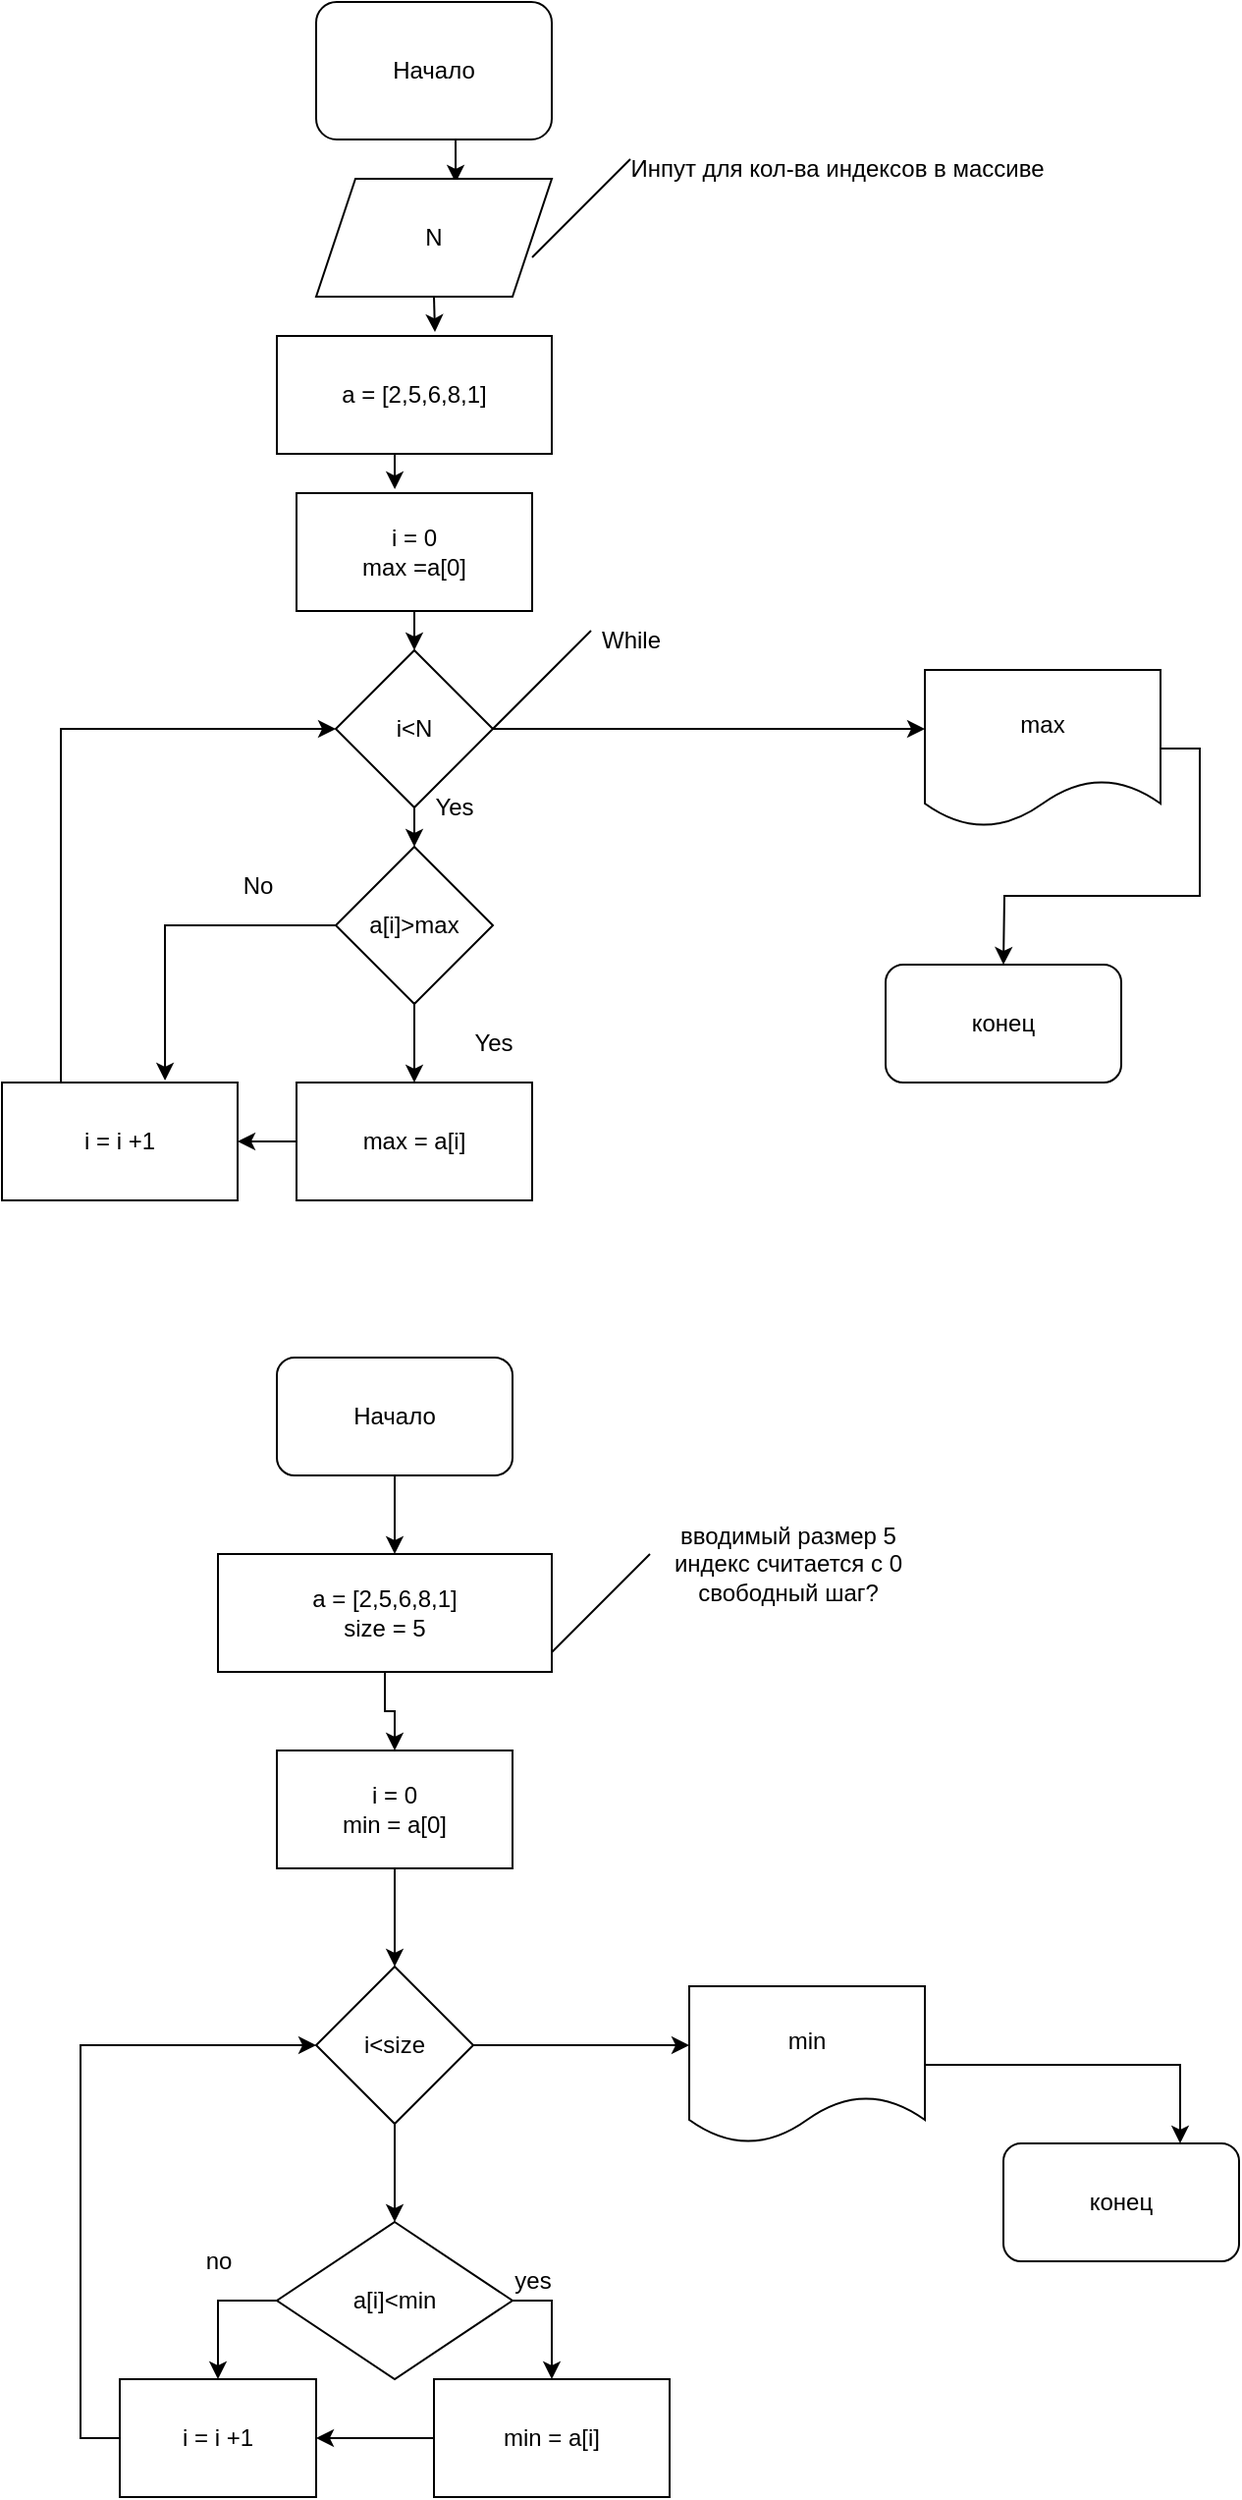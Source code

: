 <mxfile version="20.0.4" type="github">
  <diagram id="hOv4CMc3h8eQaiwRDZ-S" name="Page-1">
    <mxGraphModel dx="1164" dy="830" grid="1" gridSize="10" guides="1" tooltips="1" connect="1" arrows="1" fold="1" page="1" pageScale="1" pageWidth="1654" pageHeight="2336" math="0" shadow="0">
      <root>
        <mxCell id="0" />
        <mxCell id="1" parent="0" />
        <mxCell id="QKbRD4LOsCRDeP-cugI2-16" style="edgeStyle=orthogonalEdgeStyle;rounded=0;orthogonalLoop=1;jettySize=auto;html=1;exitX=0.5;exitY=1;exitDx=0;exitDy=0;entryX=0.592;entryY=0.033;entryDx=0;entryDy=0;entryPerimeter=0;" parent="1" source="QKbRD4LOsCRDeP-cugI2-1" target="QKbRD4LOsCRDeP-cugI2-3" edge="1">
          <mxGeometry relative="1" as="geometry" />
        </mxCell>
        <mxCell id="QKbRD4LOsCRDeP-cugI2-1" value="&lt;font style=&quot;vertical-align: inherit;&quot;&gt;&lt;font style=&quot;vertical-align: inherit;&quot;&gt;Начало&lt;/font&gt;&lt;/font&gt;" style="rounded=1;whiteSpace=wrap;html=1;" parent="1" vertex="1">
          <mxGeometry x="290" y="30" width="120" height="70" as="geometry" />
        </mxCell>
        <mxCell id="QKbRD4LOsCRDeP-cugI2-5" style="edgeStyle=orthogonalEdgeStyle;rounded=0;orthogonalLoop=1;jettySize=auto;html=1;exitX=0.5;exitY=1;exitDx=0;exitDy=0;entryX=0.575;entryY=-0.033;entryDx=0;entryDy=0;entryPerimeter=0;" parent="1" source="QKbRD4LOsCRDeP-cugI2-3" target="QKbRD4LOsCRDeP-cugI2-4" edge="1">
          <mxGeometry relative="1" as="geometry" />
        </mxCell>
        <mxCell id="QKbRD4LOsCRDeP-cugI2-3" value="N" style="shape=parallelogram;perimeter=parallelogramPerimeter;whiteSpace=wrap;html=1;fixedSize=1;" parent="1" vertex="1">
          <mxGeometry x="290" y="120" width="120" height="60" as="geometry" />
        </mxCell>
        <mxCell id="QKbRD4LOsCRDeP-cugI2-17" style="edgeStyle=orthogonalEdgeStyle;rounded=0;orthogonalLoop=1;jettySize=auto;html=1;exitX=0.5;exitY=1;exitDx=0;exitDy=0;entryX=0.417;entryY=-0.033;entryDx=0;entryDy=0;entryPerimeter=0;" parent="1" source="QKbRD4LOsCRDeP-cugI2-4" target="QKbRD4LOsCRDeP-cugI2-14" edge="1">
          <mxGeometry relative="1" as="geometry" />
        </mxCell>
        <mxCell id="QKbRD4LOsCRDeP-cugI2-4" value="a = [2,5,6,8,1]" style="rounded=0;whiteSpace=wrap;html=1;" parent="1" vertex="1">
          <mxGeometry x="270" y="200" width="140" height="60" as="geometry" />
        </mxCell>
        <mxCell id="QKbRD4LOsCRDeP-cugI2-7" value="" style="endArrow=none;html=1;rounded=0;" parent="1" edge="1">
          <mxGeometry width="50" height="50" relative="1" as="geometry">
            <mxPoint x="400" y="160" as="sourcePoint" />
            <mxPoint x="450" y="110" as="targetPoint" />
          </mxGeometry>
        </mxCell>
        <mxCell id="QKbRD4LOsCRDeP-cugI2-9" value="Инпут для кол-ва индексов в массиве" style="text;html=1;align=center;verticalAlign=middle;resizable=0;points=[];autosize=1;strokeColor=none;fillColor=none;" parent="1" vertex="1">
          <mxGeometry x="440" y="100" width="230" height="30" as="geometry" />
        </mxCell>
        <mxCell id="QKbRD4LOsCRDeP-cugI2-18" style="edgeStyle=orthogonalEdgeStyle;rounded=0;orthogonalLoop=1;jettySize=auto;html=1;exitX=0.5;exitY=1;exitDx=0;exitDy=0;" parent="1" source="QKbRD4LOsCRDeP-cugI2-10" edge="1">
          <mxGeometry relative="1" as="geometry">
            <mxPoint x="340" y="460" as="targetPoint" />
          </mxGeometry>
        </mxCell>
        <mxCell id="x33IBUeL9OFxQDD6_skh-16" style="edgeStyle=orthogonalEdgeStyle;rounded=0;orthogonalLoop=1;jettySize=auto;html=1;exitX=1;exitY=0.5;exitDx=0;exitDy=0;" parent="1" source="QKbRD4LOsCRDeP-cugI2-10" edge="1">
          <mxGeometry relative="1" as="geometry">
            <mxPoint x="600" y="400" as="targetPoint" />
          </mxGeometry>
        </mxCell>
        <mxCell id="QKbRD4LOsCRDeP-cugI2-10" value="&lt;font style=&quot;vertical-align: inherit;&quot;&gt;&lt;font style=&quot;vertical-align: inherit;&quot;&gt;i&amp;lt;N&lt;/font&gt;&lt;/font&gt;" style="rhombus;whiteSpace=wrap;html=1;" parent="1" vertex="1">
          <mxGeometry x="300" y="360" width="80" height="80" as="geometry" />
        </mxCell>
        <mxCell id="QKbRD4LOsCRDeP-cugI2-15" style="edgeStyle=orthogonalEdgeStyle;rounded=0;orthogonalLoop=1;jettySize=auto;html=1;exitX=0.5;exitY=1;exitDx=0;exitDy=0;entryX=0.5;entryY=0;entryDx=0;entryDy=0;" parent="1" source="QKbRD4LOsCRDeP-cugI2-14" target="QKbRD4LOsCRDeP-cugI2-10" edge="1">
          <mxGeometry relative="1" as="geometry" />
        </mxCell>
        <mxCell id="QKbRD4LOsCRDeP-cugI2-14" value="&lt;font style=&quot;vertical-align: inherit;&quot;&gt;&lt;font style=&quot;vertical-align: inherit;&quot;&gt;&lt;font style=&quot;vertical-align: inherit;&quot;&gt;&lt;font style=&quot;vertical-align: inherit;&quot;&gt;&lt;font style=&quot;vertical-align: inherit;&quot;&gt;&lt;font style=&quot;vertical-align: inherit;&quot;&gt;&lt;font style=&quot;vertical-align: inherit;&quot;&gt;&lt;font style=&quot;vertical-align: inherit;&quot;&gt;i = 0&lt;br&gt;max =a[0]&lt;br&gt;&lt;/font&gt;&lt;/font&gt;&lt;/font&gt;&lt;/font&gt;&lt;/font&gt;&lt;/font&gt;&lt;/font&gt;&lt;/font&gt;" style="rounded=0;whiteSpace=wrap;html=1;" parent="1" vertex="1">
          <mxGeometry x="280" y="280" width="120" height="60" as="geometry" />
        </mxCell>
        <mxCell id="QKbRD4LOsCRDeP-cugI2-20" value="Yes" style="text;html=1;align=center;verticalAlign=middle;resizable=0;points=[];autosize=1;strokeColor=none;fillColor=none;" parent="1" vertex="1">
          <mxGeometry x="340" y="425" width="40" height="30" as="geometry" />
        </mxCell>
        <mxCell id="QKbRD4LOsCRDeP-cugI2-22" value="" style="endArrow=none;html=1;rounded=0;" parent="1" edge="1">
          <mxGeometry width="50" height="50" relative="1" as="geometry">
            <mxPoint x="380" y="400" as="sourcePoint" />
            <mxPoint x="430" y="350" as="targetPoint" />
          </mxGeometry>
        </mxCell>
        <mxCell id="QKbRD4LOsCRDeP-cugI2-23" value="While" style="text;html=1;align=center;verticalAlign=middle;resizable=0;points=[];autosize=1;strokeColor=none;fillColor=none;" parent="1" vertex="1">
          <mxGeometry x="425" y="340" width="50" height="30" as="geometry" />
        </mxCell>
        <mxCell id="x33IBUeL9OFxQDD6_skh-7" style="edgeStyle=orthogonalEdgeStyle;rounded=0;orthogonalLoop=1;jettySize=auto;html=1;exitX=0.5;exitY=1;exitDx=0;exitDy=0;entryX=0.5;entryY=0;entryDx=0;entryDy=0;" parent="1" source="QKbRD4LOsCRDeP-cugI2-24" target="x33IBUeL9OFxQDD6_skh-5" edge="1">
          <mxGeometry relative="1" as="geometry" />
        </mxCell>
        <mxCell id="x33IBUeL9OFxQDD6_skh-10" style="edgeStyle=orthogonalEdgeStyle;rounded=0;orthogonalLoop=1;jettySize=auto;html=1;exitX=0;exitY=0.5;exitDx=0;exitDy=0;entryX=0.692;entryY=-0.017;entryDx=0;entryDy=0;entryPerimeter=0;" parent="1" source="QKbRD4LOsCRDeP-cugI2-24" target="x33IBUeL9OFxQDD6_skh-8" edge="1">
          <mxGeometry relative="1" as="geometry" />
        </mxCell>
        <mxCell id="QKbRD4LOsCRDeP-cugI2-24" value="&lt;font style=&quot;vertical-align: inherit;&quot;&gt;&lt;font style=&quot;vertical-align: inherit;&quot;&gt;а[i]&amp;gt;max&lt;/font&gt;&lt;/font&gt;" style="rhombus;whiteSpace=wrap;html=1;" parent="1" vertex="1">
          <mxGeometry x="300" y="460" width="80" height="80" as="geometry" />
        </mxCell>
        <mxCell id="x33IBUeL9OFxQDD6_skh-3" value="Yes" style="text;html=1;align=center;verticalAlign=middle;resizable=0;points=[];autosize=1;strokeColor=none;fillColor=none;" parent="1" vertex="1">
          <mxGeometry x="360" y="545" width="40" height="30" as="geometry" />
        </mxCell>
        <mxCell id="x33IBUeL9OFxQDD6_skh-9" style="edgeStyle=orthogonalEdgeStyle;rounded=0;orthogonalLoop=1;jettySize=auto;html=1;exitX=0;exitY=0.5;exitDx=0;exitDy=0;entryX=1;entryY=0.5;entryDx=0;entryDy=0;" parent="1" source="x33IBUeL9OFxQDD6_skh-5" target="x33IBUeL9OFxQDD6_skh-8" edge="1">
          <mxGeometry relative="1" as="geometry" />
        </mxCell>
        <mxCell id="x33IBUeL9OFxQDD6_skh-5" value="max = a[i]" style="rounded=0;whiteSpace=wrap;html=1;" parent="1" vertex="1">
          <mxGeometry x="280" y="580" width="120" height="60" as="geometry" />
        </mxCell>
        <mxCell id="x33IBUeL9OFxQDD6_skh-15" style="edgeStyle=orthogonalEdgeStyle;rounded=0;orthogonalLoop=1;jettySize=auto;html=1;exitX=0.25;exitY=0;exitDx=0;exitDy=0;entryX=0;entryY=0.5;entryDx=0;entryDy=0;" parent="1" source="x33IBUeL9OFxQDD6_skh-8" target="QKbRD4LOsCRDeP-cugI2-10" edge="1">
          <mxGeometry relative="1" as="geometry" />
        </mxCell>
        <mxCell id="x33IBUeL9OFxQDD6_skh-8" value="i = i +1" style="rounded=0;whiteSpace=wrap;html=1;" parent="1" vertex="1">
          <mxGeometry x="130" y="580" width="120" height="60" as="geometry" />
        </mxCell>
        <mxCell id="x33IBUeL9OFxQDD6_skh-11" value="No" style="text;html=1;align=center;verticalAlign=middle;resizable=0;points=[];autosize=1;strokeColor=none;fillColor=none;" parent="1" vertex="1">
          <mxGeometry x="240" y="465" width="40" height="30" as="geometry" />
        </mxCell>
        <mxCell id="x33IBUeL9OFxQDD6_skh-18" style="edgeStyle=orthogonalEdgeStyle;rounded=0;orthogonalLoop=1;jettySize=auto;html=1;exitX=1;exitY=0.5;exitDx=0;exitDy=0;" parent="1" source="x33IBUeL9OFxQDD6_skh-17" edge="1">
          <mxGeometry relative="1" as="geometry">
            <mxPoint x="640" y="520" as="targetPoint" />
          </mxGeometry>
        </mxCell>
        <mxCell id="x33IBUeL9OFxQDD6_skh-17" value="max" style="shape=document;whiteSpace=wrap;html=1;boundedLbl=1;" parent="1" vertex="1">
          <mxGeometry x="600" y="370" width="120" height="80" as="geometry" />
        </mxCell>
        <mxCell id="x33IBUeL9OFxQDD6_skh-19" value="конец" style="rounded=1;whiteSpace=wrap;html=1;" parent="1" vertex="1">
          <mxGeometry x="580" y="520" width="120" height="60" as="geometry" />
        </mxCell>
        <mxCell id="abF6mprupppWIq8DB4ML-5" style="edgeStyle=orthogonalEdgeStyle;rounded=0;orthogonalLoop=1;jettySize=auto;html=1;exitX=0.5;exitY=1;exitDx=0;exitDy=0;" parent="1" source="abF6mprupppWIq8DB4ML-2" edge="1">
          <mxGeometry relative="1" as="geometry">
            <mxPoint x="330" y="820" as="targetPoint" />
          </mxGeometry>
        </mxCell>
        <mxCell id="abF6mprupppWIq8DB4ML-2" value="Начало" style="rounded=1;whiteSpace=wrap;html=1;" parent="1" vertex="1">
          <mxGeometry x="270" y="720" width="120" height="60" as="geometry" />
        </mxCell>
        <mxCell id="abF6mprupppWIq8DB4ML-7" style="edgeStyle=orthogonalEdgeStyle;rounded=0;orthogonalLoop=1;jettySize=auto;html=1;exitX=0.5;exitY=1;exitDx=0;exitDy=0;" parent="1" source="abF6mprupppWIq8DB4ML-3" target="abF6mprupppWIq8DB4ML-6" edge="1">
          <mxGeometry relative="1" as="geometry" />
        </mxCell>
        <mxCell id="abF6mprupppWIq8DB4ML-3" value="a = [2,5,6,8,1]&lt;br&gt;size = 5" style="rounded=0;whiteSpace=wrap;html=1;" parent="1" vertex="1">
          <mxGeometry x="240" y="820" width="170" height="60" as="geometry" />
        </mxCell>
        <mxCell id="abF6mprupppWIq8DB4ML-10" style="edgeStyle=orthogonalEdgeStyle;rounded=0;orthogonalLoop=1;jettySize=auto;html=1;exitX=0.5;exitY=1;exitDx=0;exitDy=0;" parent="1" source="abF6mprupppWIq8DB4ML-6" target="abF6mprupppWIq8DB4ML-8" edge="1">
          <mxGeometry relative="1" as="geometry" />
        </mxCell>
        <mxCell id="abF6mprupppWIq8DB4ML-6" value="i = 0&lt;br&gt;min = a[0]" style="rounded=0;whiteSpace=wrap;html=1;" parent="1" vertex="1">
          <mxGeometry x="270" y="920" width="120" height="60" as="geometry" />
        </mxCell>
        <mxCell id="abF6mprupppWIq8DB4ML-12" style="edgeStyle=orthogonalEdgeStyle;rounded=0;orthogonalLoop=1;jettySize=auto;html=1;exitX=0.5;exitY=1;exitDx=0;exitDy=0;entryX=0.5;entryY=0;entryDx=0;entryDy=0;" parent="1" source="abF6mprupppWIq8DB4ML-8" target="abF6mprupppWIq8DB4ML-11" edge="1">
          <mxGeometry relative="1" as="geometry" />
        </mxCell>
        <mxCell id="3ugPMBBeOcP1mLZwPPLr-2" style="edgeStyle=orthogonalEdgeStyle;rounded=0;orthogonalLoop=1;jettySize=auto;html=1;exitX=1;exitY=0.5;exitDx=0;exitDy=0;" edge="1" parent="1" source="abF6mprupppWIq8DB4ML-8">
          <mxGeometry relative="1" as="geometry">
            <mxPoint x="480" y="1070" as="targetPoint" />
          </mxGeometry>
        </mxCell>
        <mxCell id="abF6mprupppWIq8DB4ML-8" value="i&amp;lt;size" style="rhombus;whiteSpace=wrap;html=1;" parent="1" vertex="1">
          <mxGeometry x="290" y="1030" width="80" height="80" as="geometry" />
        </mxCell>
        <mxCell id="abF6mprupppWIq8DB4ML-15" style="edgeStyle=orthogonalEdgeStyle;rounded=0;orthogonalLoop=1;jettySize=auto;html=1;exitX=0;exitY=0.5;exitDx=0;exitDy=0;entryX=0.5;entryY=0;entryDx=0;entryDy=0;" parent="1" source="abF6mprupppWIq8DB4ML-11" target="abF6mprupppWIq8DB4ML-14" edge="1">
          <mxGeometry relative="1" as="geometry" />
        </mxCell>
        <mxCell id="abF6mprupppWIq8DB4ML-24" style="edgeStyle=orthogonalEdgeStyle;rounded=0;orthogonalLoop=1;jettySize=auto;html=1;exitX=1;exitY=0.5;exitDx=0;exitDy=0;" parent="1" source="abF6mprupppWIq8DB4ML-11" target="abF6mprupppWIq8DB4ML-23" edge="1">
          <mxGeometry relative="1" as="geometry" />
        </mxCell>
        <mxCell id="abF6mprupppWIq8DB4ML-11" value="a[i]&amp;lt;min" style="rhombus;whiteSpace=wrap;html=1;" parent="1" vertex="1">
          <mxGeometry x="270" y="1160" width="120" height="80" as="geometry" />
        </mxCell>
        <mxCell id="abF6mprupppWIq8DB4ML-16" style="edgeStyle=orthogonalEdgeStyle;rounded=0;orthogonalLoop=1;jettySize=auto;html=1;exitX=0;exitY=0.5;exitDx=0;exitDy=0;entryX=0;entryY=0.5;entryDx=0;entryDy=0;" parent="1" source="abF6mprupppWIq8DB4ML-14" target="abF6mprupppWIq8DB4ML-8" edge="1">
          <mxGeometry relative="1" as="geometry" />
        </mxCell>
        <mxCell id="abF6mprupppWIq8DB4ML-14" value="i = i +1" style="rounded=0;whiteSpace=wrap;html=1;" parent="1" vertex="1">
          <mxGeometry x="190" y="1240" width="100" height="60" as="geometry" />
        </mxCell>
        <mxCell id="abF6mprupppWIq8DB4ML-19" value="no" style="text;html=1;align=center;verticalAlign=middle;resizable=0;points=[];autosize=1;strokeColor=none;fillColor=none;" parent="1" vertex="1">
          <mxGeometry x="220" y="1165" width="40" height="30" as="geometry" />
        </mxCell>
        <mxCell id="3ugPMBBeOcP1mLZwPPLr-1" style="edgeStyle=orthogonalEdgeStyle;rounded=0;orthogonalLoop=1;jettySize=auto;html=1;entryX=1;entryY=0.5;entryDx=0;entryDy=0;" edge="1" parent="1" source="abF6mprupppWIq8DB4ML-23" target="abF6mprupppWIq8DB4ML-14">
          <mxGeometry relative="1" as="geometry" />
        </mxCell>
        <mxCell id="abF6mprupppWIq8DB4ML-23" value="min = a[i]" style="rounded=0;whiteSpace=wrap;html=1;" parent="1" vertex="1">
          <mxGeometry x="350" y="1240" width="120" height="60" as="geometry" />
        </mxCell>
        <mxCell id="abF6mprupppWIq8DB4ML-26" value="yes" style="text;html=1;align=center;verticalAlign=middle;resizable=0;points=[];autosize=1;strokeColor=none;fillColor=none;" parent="1" vertex="1">
          <mxGeometry x="380" y="1175" width="40" height="30" as="geometry" />
        </mxCell>
        <mxCell id="abF6mprupppWIq8DB4ML-28" value="" style="endArrow=none;html=1;rounded=0;" parent="1" edge="1">
          <mxGeometry width="50" height="50" relative="1" as="geometry">
            <mxPoint x="410" y="870" as="sourcePoint" />
            <mxPoint x="460" y="820" as="targetPoint" />
          </mxGeometry>
        </mxCell>
        <mxCell id="abF6mprupppWIq8DB4ML-29" value="вводимый размер 5&lt;br&gt;индекс считается с 0&lt;br&gt;свободный шаг?" style="text;html=1;align=center;verticalAlign=middle;resizable=0;points=[];autosize=1;strokeColor=none;fillColor=none;" parent="1" vertex="1">
          <mxGeometry x="460" y="800" width="140" height="50" as="geometry" />
        </mxCell>
        <mxCell id="3ugPMBBeOcP1mLZwPPLr-5" style="edgeStyle=orthogonalEdgeStyle;rounded=0;orthogonalLoop=1;jettySize=auto;html=1;exitX=1;exitY=0.5;exitDx=0;exitDy=0;entryX=0.75;entryY=0;entryDx=0;entryDy=0;" edge="1" parent="1" source="3ugPMBBeOcP1mLZwPPLr-3" target="3ugPMBBeOcP1mLZwPPLr-4">
          <mxGeometry relative="1" as="geometry" />
        </mxCell>
        <mxCell id="3ugPMBBeOcP1mLZwPPLr-3" value="min" style="shape=document;whiteSpace=wrap;html=1;boundedLbl=1;" vertex="1" parent="1">
          <mxGeometry x="480" y="1040" width="120" height="80" as="geometry" />
        </mxCell>
        <mxCell id="3ugPMBBeOcP1mLZwPPLr-4" value="конец" style="rounded=1;whiteSpace=wrap;html=1;" vertex="1" parent="1">
          <mxGeometry x="640" y="1120" width="120" height="60" as="geometry" />
        </mxCell>
      </root>
    </mxGraphModel>
  </diagram>
</mxfile>
